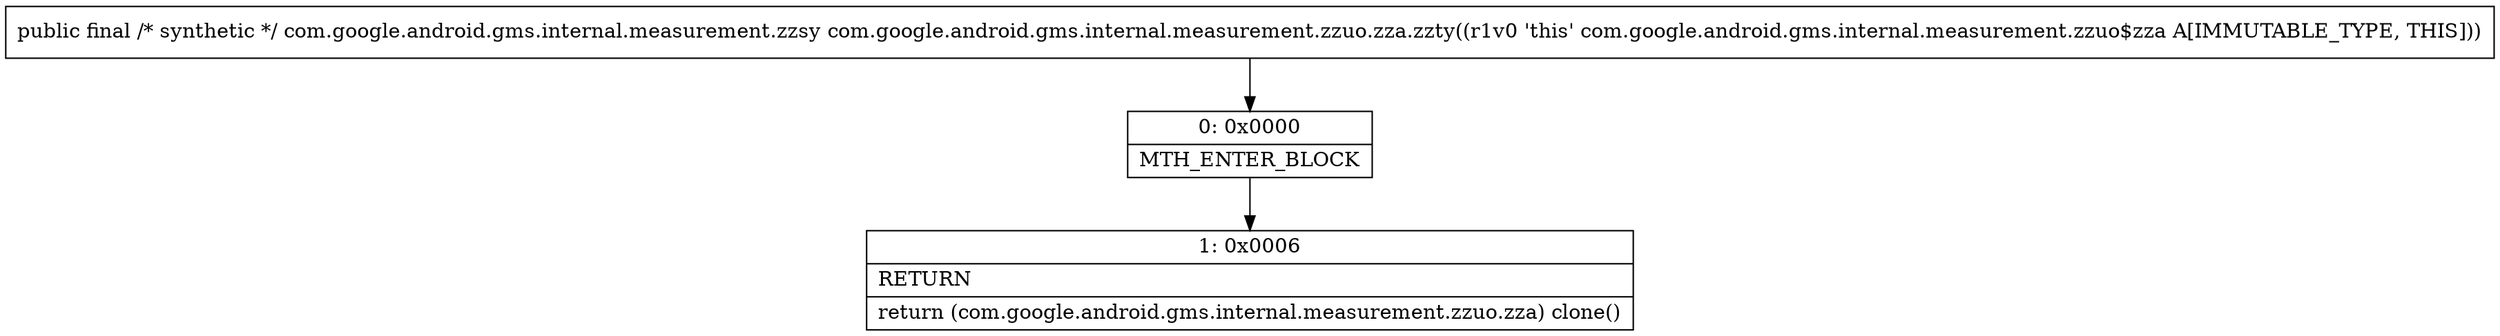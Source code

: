 digraph "CFG forcom.google.android.gms.internal.measurement.zzuo.zza.zzty()Lcom\/google\/android\/gms\/internal\/measurement\/zzsy;" {
Node_0 [shape=record,label="{0\:\ 0x0000|MTH_ENTER_BLOCK\l}"];
Node_1 [shape=record,label="{1\:\ 0x0006|RETURN\l|return (com.google.android.gms.internal.measurement.zzuo.zza) clone()\l}"];
MethodNode[shape=record,label="{public final \/* synthetic *\/ com.google.android.gms.internal.measurement.zzsy com.google.android.gms.internal.measurement.zzuo.zza.zzty((r1v0 'this' com.google.android.gms.internal.measurement.zzuo$zza A[IMMUTABLE_TYPE, THIS])) }"];
MethodNode -> Node_0;
Node_0 -> Node_1;
}

